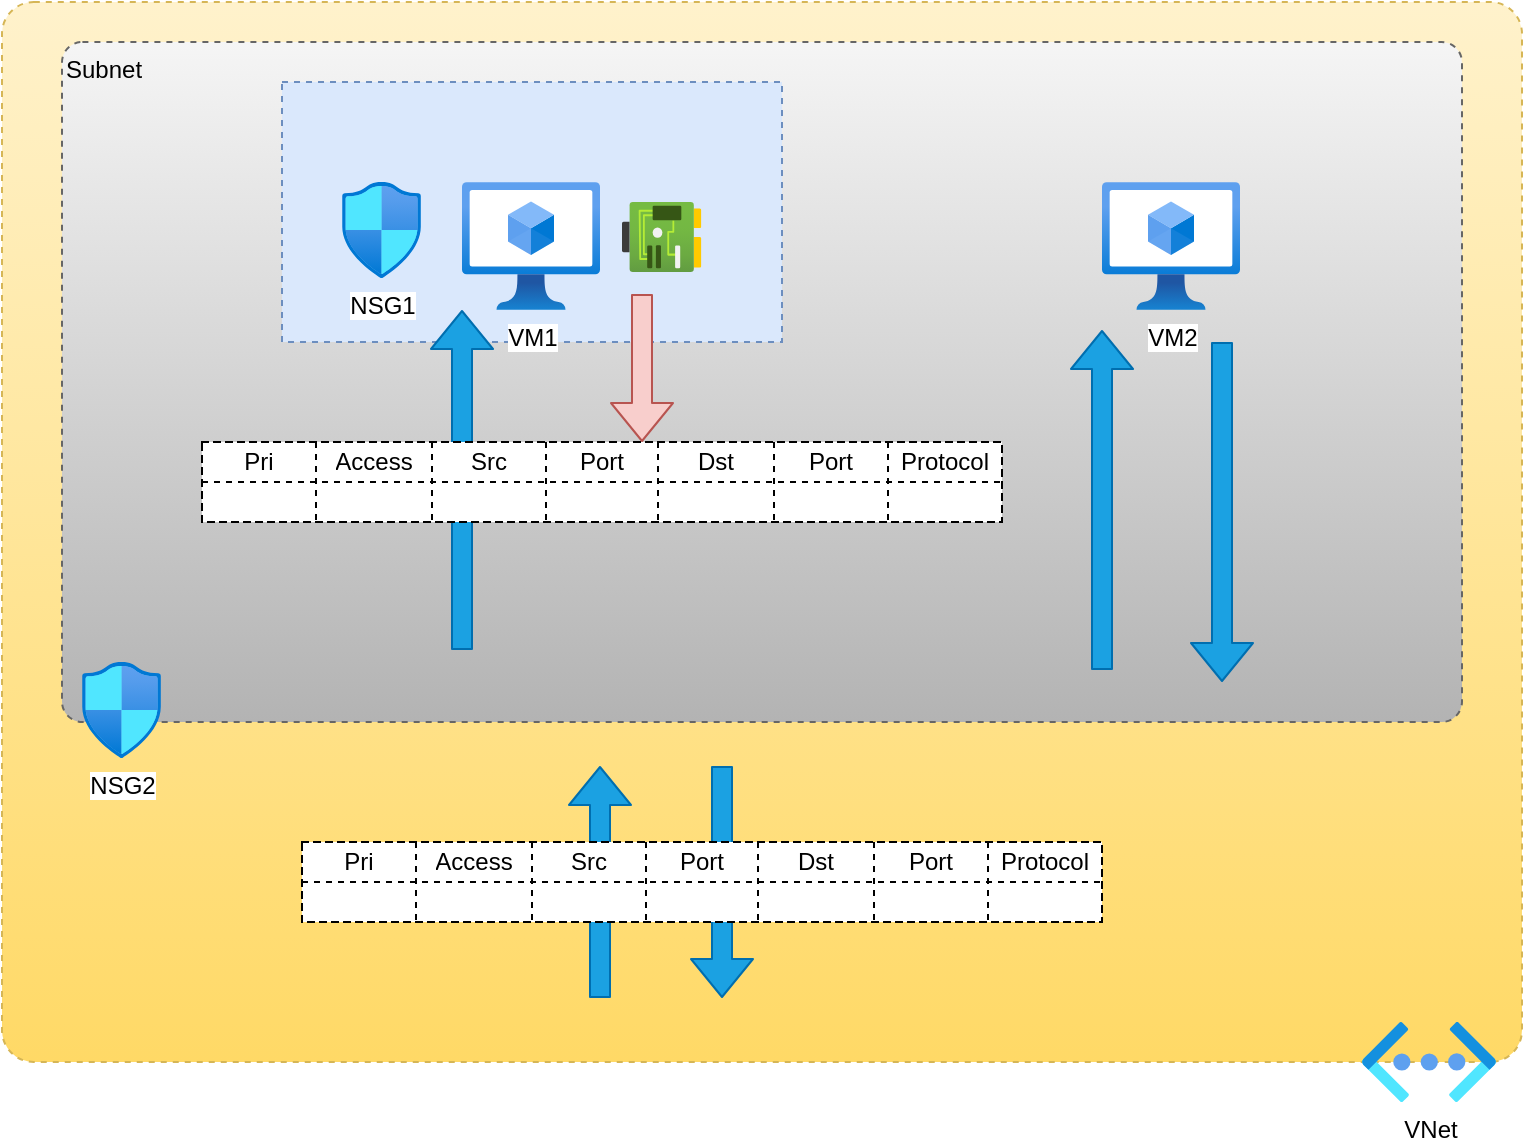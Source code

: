 <mxfile version="13.9.9" type="device" pages="2"><diagram name="NSG" id="197159a0-c6a4-9194-75a8-e4174976684c"><mxGraphModel dx="946" dy="617" grid="1" gridSize="10" guides="1" tooltips="1" connect="1" arrows="1" fold="1" page="1" pageScale="1.5" pageWidth="1169" pageHeight="826" background="none" math="0" shadow="0"><root><mxCell id="0" style=";html=1;"/><mxCell id="1" style=";html=1;" parent="0"/><mxCell id="AC4qkp1169CEtrRbJCQy-2" value="" style="rounded=1;whiteSpace=wrap;html=1;arcSize=3;dashed=1;strokeWidth=1;perimeterSpacing=0;gradientColor=#ffd966;fillColor=#fff2cc;strokeColor=#d6b656;" vertex="1" parent="1"><mxGeometry x="60" y="40" width="760" height="530" as="geometry"/></mxCell><mxCell id="AC4qkp1169CEtrRbJCQy-5" value="Subnet" style="rounded=1;whiteSpace=wrap;html=1;arcSize=3;dashed=1;strokeWidth=1;perimeterSpacing=0;align=left;verticalAlign=top;fillColor=#f5f5f5;strokeColor=#666666;gradientColor=#b3b3b3;" vertex="1" parent="1"><mxGeometry x="90" y="60" width="700" height="340" as="geometry"/></mxCell><mxCell id="AC4qkp1169CEtrRbJCQy-58" value="" style="rounded=0;whiteSpace=wrap;html=1;dashed=1;strokeWidth=1;fillColor=#dae8fc;strokeColor=#6c8ebf;" vertex="1" parent="1"><mxGeometry x="200" y="80" width="250" height="130" as="geometry"/></mxCell><mxCell id="AC4qkp1169CEtrRbJCQy-56" value="" style="shape=flexArrow;endArrow=classic;html=1;fillColor=#1ba1e2;strokeColor=#006EAF;" edge="1" parent="1"><mxGeometry width="50" height="50" relative="1" as="geometry"><mxPoint x="359" y="538" as="sourcePoint"/><mxPoint x="359" y="422" as="targetPoint"/></mxGeometry></mxCell><mxCell id="AC4qkp1169CEtrRbJCQy-3" value="VNet" style="aspect=fixed;html=1;points=[];align=center;image;fontSize=12;image=img/lib/azure2/networking/Virtual_Networks_Classic.svg;dashed=1;strokeWidth=1;" vertex="1" parent="1"><mxGeometry x="740" y="550" width="67" height="40" as="geometry"/></mxCell><mxCell id="AC4qkp1169CEtrRbJCQy-4" value="NSG2" style="aspect=fixed;html=1;points=[];align=center;image;fontSize=12;image=img/lib/azure2/networking/Network_Security_Groups.svg;dashed=1;strokeWidth=1;" vertex="1" parent="1"><mxGeometry x="100" y="370" width="39.53" height="48" as="geometry"/></mxCell><mxCell id="AC4qkp1169CEtrRbJCQy-6" value="VM2" style="aspect=fixed;html=1;points=[];align=center;image;fontSize=12;image=img/lib/azure2/compute/Virtual_Machines_Classic.svg;dashed=1;strokeWidth=1;" vertex="1" parent="1"><mxGeometry x="610" y="130" width="69" height="64" as="geometry"/></mxCell><mxCell id="AC4qkp1169CEtrRbJCQy-35" value="" style="shape=flexArrow;endArrow=classic;html=1;fillColor=#1ba1e2;strokeColor=#006EAF;" edge="1" parent="1"><mxGeometry width="50" height="50" relative="1" as="geometry"><mxPoint x="290" y="364" as="sourcePoint"/><mxPoint x="290" y="194" as="targetPoint"/></mxGeometry></mxCell><mxCell id="AC4qkp1169CEtrRbJCQy-10" value="" style="shape=table;html=1;whiteSpace=wrap;startSize=0;container=1;collapsible=0;childLayout=tableLayout;dashed=1;strokeWidth=1;" vertex="1" parent="1"><mxGeometry x="160" y="260" width="400" height="40" as="geometry"/></mxCell><mxCell id="AC4qkp1169CEtrRbJCQy-15" value="" style="shape=partialRectangle;html=1;whiteSpace=wrap;collapsible=0;dropTarget=0;pointerEvents=0;fillColor=none;top=0;left=0;bottom=0;right=0;points=[[0,0.5],[1,0.5]];portConstraint=eastwest;" vertex="1" parent="AC4qkp1169CEtrRbJCQy-10"><mxGeometry width="400" height="20" as="geometry"/></mxCell><mxCell id="AC4qkp1169CEtrRbJCQy-16" value="Pri" style="shape=partialRectangle;html=1;whiteSpace=wrap;connectable=0;fillColor=none;top=0;left=0;bottom=0;right=0;overflow=hidden;" vertex="1" parent="AC4qkp1169CEtrRbJCQy-15"><mxGeometry width="57" height="20" as="geometry"/></mxCell><mxCell id="AC4qkp1169CEtrRbJCQy-17" value="Access" style="shape=partialRectangle;html=1;whiteSpace=wrap;connectable=0;fillColor=none;top=0;left=0;bottom=0;right=0;overflow=hidden;" vertex="1" parent="AC4qkp1169CEtrRbJCQy-15"><mxGeometry x="57" width="58" height="20" as="geometry"/></mxCell><mxCell id="AC4qkp1169CEtrRbJCQy-18" value="Src" style="shape=partialRectangle;html=1;whiteSpace=wrap;connectable=0;fillColor=none;top=0;left=0;bottom=0;right=0;overflow=hidden;" vertex="1" parent="AC4qkp1169CEtrRbJCQy-15"><mxGeometry x="115" width="57" height="20" as="geometry"/></mxCell><mxCell id="AC4qkp1169CEtrRbJCQy-24" value="Port" style="shape=partialRectangle;html=1;whiteSpace=wrap;connectable=0;fillColor=none;top=0;left=0;bottom=0;right=0;overflow=hidden;" vertex="1" parent="AC4qkp1169CEtrRbJCQy-15"><mxGeometry x="172" width="56" height="20" as="geometry"/></mxCell><mxCell id="AC4qkp1169CEtrRbJCQy-27" value="Dst" style="shape=partialRectangle;html=1;whiteSpace=wrap;connectable=0;fillColor=none;top=0;left=0;bottom=0;right=0;overflow=hidden;" vertex="1" parent="AC4qkp1169CEtrRbJCQy-15"><mxGeometry x="228" width="58" height="20" as="geometry"/></mxCell><mxCell id="AC4qkp1169CEtrRbJCQy-30" value="Port" style="shape=partialRectangle;html=1;whiteSpace=wrap;connectable=0;fillColor=none;top=0;left=0;bottom=0;right=0;overflow=hidden;" vertex="1" parent="AC4qkp1169CEtrRbJCQy-15"><mxGeometry x="286" width="57" height="20" as="geometry"/></mxCell><mxCell id="AC4qkp1169CEtrRbJCQy-32" value="Protocol" style="shape=partialRectangle;html=1;whiteSpace=wrap;connectable=0;fillColor=none;top=0;left=0;bottom=0;right=0;overflow=hidden;" vertex="1" parent="AC4qkp1169CEtrRbJCQy-15"><mxGeometry x="343" width="57" height="20" as="geometry"/></mxCell><mxCell id="AC4qkp1169CEtrRbJCQy-19" value="" style="shape=partialRectangle;html=1;whiteSpace=wrap;collapsible=0;dropTarget=0;pointerEvents=0;fillColor=none;top=0;left=0;bottom=0;right=0;points=[[0,0.5],[1,0.5]];portConstraint=eastwest;" vertex="1" parent="AC4qkp1169CEtrRbJCQy-10"><mxGeometry y="20" width="400" height="20" as="geometry"/></mxCell><mxCell id="AC4qkp1169CEtrRbJCQy-20" value="" style="shape=partialRectangle;html=1;whiteSpace=wrap;connectable=0;fillColor=none;top=0;left=0;bottom=0;right=0;overflow=hidden;" vertex="1" parent="AC4qkp1169CEtrRbJCQy-19"><mxGeometry width="57" height="20" as="geometry"/></mxCell><mxCell id="AC4qkp1169CEtrRbJCQy-21" value="" style="shape=partialRectangle;html=1;whiteSpace=wrap;connectable=0;fillColor=none;top=0;left=0;bottom=0;right=0;overflow=hidden;" vertex="1" parent="AC4qkp1169CEtrRbJCQy-19"><mxGeometry x="57" width="58" height="20" as="geometry"/></mxCell><mxCell id="AC4qkp1169CEtrRbJCQy-22" value="" style="shape=partialRectangle;html=1;whiteSpace=wrap;connectable=0;fillColor=none;top=0;left=0;bottom=0;right=0;overflow=hidden;" vertex="1" parent="AC4qkp1169CEtrRbJCQy-19"><mxGeometry x="115" width="57" height="20" as="geometry"/></mxCell><mxCell id="AC4qkp1169CEtrRbJCQy-25" style="shape=partialRectangle;html=1;whiteSpace=wrap;connectable=0;fillColor=none;top=0;left=0;bottom=0;right=0;overflow=hidden;" vertex="1" parent="AC4qkp1169CEtrRbJCQy-19"><mxGeometry x="172" width="56" height="20" as="geometry"/></mxCell><mxCell id="AC4qkp1169CEtrRbJCQy-28" style="shape=partialRectangle;html=1;whiteSpace=wrap;connectable=0;fillColor=none;top=0;left=0;bottom=0;right=0;overflow=hidden;" vertex="1" parent="AC4qkp1169CEtrRbJCQy-19"><mxGeometry x="228" width="58" height="20" as="geometry"/></mxCell><mxCell id="AC4qkp1169CEtrRbJCQy-31" style="shape=partialRectangle;html=1;whiteSpace=wrap;connectable=0;fillColor=none;top=0;left=0;bottom=0;right=0;overflow=hidden;" vertex="1" parent="AC4qkp1169CEtrRbJCQy-19"><mxGeometry x="286" width="57" height="20" as="geometry"/></mxCell><mxCell id="AC4qkp1169CEtrRbJCQy-33" style="shape=partialRectangle;html=1;whiteSpace=wrap;connectable=0;fillColor=none;top=0;left=0;bottom=0;right=0;overflow=hidden;" vertex="1" parent="AC4qkp1169CEtrRbJCQy-19"><mxGeometry x="343" width="57" height="20" as="geometry"/></mxCell><mxCell id="AC4qkp1169CEtrRbJCQy-37" value="" style="shape=flexArrow;endArrow=classic;html=1;fillColor=#1ba1e2;strokeColor=#006EAF;" edge="1" parent="1"><mxGeometry width="50" height="50" relative="1" as="geometry"><mxPoint x="610" y="374" as="sourcePoint"/><mxPoint x="610" y="204" as="targetPoint"/></mxGeometry></mxCell><mxCell id="AC4qkp1169CEtrRbJCQy-38" value="" style="shape=flexArrow;endArrow=classic;html=1;fillColor=#1ba1e2;strokeColor=#006EAF;" edge="1" parent="1"><mxGeometry width="50" height="50" relative="1" as="geometry"><mxPoint x="670" y="210" as="sourcePoint"/><mxPoint x="670" y="380" as="targetPoint"/></mxGeometry></mxCell><mxCell id="AC4qkp1169CEtrRbJCQy-57" value="" style="shape=flexArrow;endArrow=classic;html=1;fillColor=#1ba1e2;strokeColor=#006EAF;" edge="1" parent="1"><mxGeometry width="50" height="50" relative="1" as="geometry"><mxPoint x="420" y="422" as="sourcePoint"/><mxPoint x="420" y="538" as="targetPoint"/></mxGeometry></mxCell><mxCell id="AC4qkp1169CEtrRbJCQy-39" value="" style="shape=table;html=1;whiteSpace=wrap;startSize=0;container=1;collapsible=0;childLayout=tableLayout;dashed=1;strokeWidth=1;" vertex="1" parent="1"><mxGeometry x="210" y="460" width="400" height="40" as="geometry"/></mxCell><mxCell id="AC4qkp1169CEtrRbJCQy-40" value="" style="shape=partialRectangle;html=1;whiteSpace=wrap;collapsible=0;dropTarget=0;pointerEvents=0;fillColor=none;top=0;left=0;bottom=0;right=0;points=[[0,0.5],[1,0.5]];portConstraint=eastwest;" vertex="1" parent="AC4qkp1169CEtrRbJCQy-39"><mxGeometry width="400" height="20" as="geometry"/></mxCell><mxCell id="AC4qkp1169CEtrRbJCQy-41" value="Pri" style="shape=partialRectangle;html=1;whiteSpace=wrap;connectable=0;fillColor=none;top=0;left=0;bottom=0;right=0;overflow=hidden;" vertex="1" parent="AC4qkp1169CEtrRbJCQy-40"><mxGeometry width="57" height="20" as="geometry"/></mxCell><mxCell id="AC4qkp1169CEtrRbJCQy-42" value="Access" style="shape=partialRectangle;html=1;whiteSpace=wrap;connectable=0;fillColor=none;top=0;left=0;bottom=0;right=0;overflow=hidden;" vertex="1" parent="AC4qkp1169CEtrRbJCQy-40"><mxGeometry x="57" width="58" height="20" as="geometry"/></mxCell><mxCell id="AC4qkp1169CEtrRbJCQy-43" value="Src" style="shape=partialRectangle;html=1;whiteSpace=wrap;connectable=0;fillColor=none;top=0;left=0;bottom=0;right=0;overflow=hidden;" vertex="1" parent="AC4qkp1169CEtrRbJCQy-40"><mxGeometry x="115" width="57" height="20" as="geometry"/></mxCell><mxCell id="AC4qkp1169CEtrRbJCQy-44" value="Port" style="shape=partialRectangle;html=1;whiteSpace=wrap;connectable=0;fillColor=none;top=0;left=0;bottom=0;right=0;overflow=hidden;" vertex="1" parent="AC4qkp1169CEtrRbJCQy-40"><mxGeometry x="172" width="56" height="20" as="geometry"/></mxCell><mxCell id="AC4qkp1169CEtrRbJCQy-45" value="Dst" style="shape=partialRectangle;html=1;whiteSpace=wrap;connectable=0;fillColor=none;top=0;left=0;bottom=0;right=0;overflow=hidden;" vertex="1" parent="AC4qkp1169CEtrRbJCQy-40"><mxGeometry x="228" width="58" height="20" as="geometry"/></mxCell><mxCell id="AC4qkp1169CEtrRbJCQy-46" value="Port" style="shape=partialRectangle;html=1;whiteSpace=wrap;connectable=0;fillColor=none;top=0;left=0;bottom=0;right=0;overflow=hidden;" vertex="1" parent="AC4qkp1169CEtrRbJCQy-40"><mxGeometry x="286" width="57" height="20" as="geometry"/></mxCell><mxCell id="AC4qkp1169CEtrRbJCQy-47" value="Protocol" style="shape=partialRectangle;html=1;whiteSpace=wrap;connectable=0;fillColor=none;top=0;left=0;bottom=0;right=0;overflow=hidden;" vertex="1" parent="AC4qkp1169CEtrRbJCQy-40"><mxGeometry x="343" width="57" height="20" as="geometry"/></mxCell><mxCell id="AC4qkp1169CEtrRbJCQy-48" value="" style="shape=partialRectangle;html=1;whiteSpace=wrap;collapsible=0;dropTarget=0;pointerEvents=0;fillColor=none;top=0;left=0;bottom=0;right=0;points=[[0,0.5],[1,0.5]];portConstraint=eastwest;" vertex="1" parent="AC4qkp1169CEtrRbJCQy-39"><mxGeometry y="20" width="400" height="20" as="geometry"/></mxCell><mxCell id="AC4qkp1169CEtrRbJCQy-49" value="" style="shape=partialRectangle;html=1;whiteSpace=wrap;connectable=0;fillColor=none;top=0;left=0;bottom=0;right=0;overflow=hidden;" vertex="1" parent="AC4qkp1169CEtrRbJCQy-48"><mxGeometry width="57" height="20" as="geometry"/></mxCell><mxCell id="AC4qkp1169CEtrRbJCQy-50" value="" style="shape=partialRectangle;html=1;whiteSpace=wrap;connectable=0;fillColor=none;top=0;left=0;bottom=0;right=0;overflow=hidden;" vertex="1" parent="AC4qkp1169CEtrRbJCQy-48"><mxGeometry x="57" width="58" height="20" as="geometry"/></mxCell><mxCell id="AC4qkp1169CEtrRbJCQy-51" value="" style="shape=partialRectangle;html=1;whiteSpace=wrap;connectable=0;fillColor=none;top=0;left=0;bottom=0;right=0;overflow=hidden;" vertex="1" parent="AC4qkp1169CEtrRbJCQy-48"><mxGeometry x="115" width="57" height="20" as="geometry"/></mxCell><mxCell id="AC4qkp1169CEtrRbJCQy-52" style="shape=partialRectangle;html=1;whiteSpace=wrap;connectable=0;fillColor=none;top=0;left=0;bottom=0;right=0;overflow=hidden;" vertex="1" parent="AC4qkp1169CEtrRbJCQy-48"><mxGeometry x="172" width="56" height="20" as="geometry"/></mxCell><mxCell id="AC4qkp1169CEtrRbJCQy-53" style="shape=partialRectangle;html=1;whiteSpace=wrap;connectable=0;fillColor=none;top=0;left=0;bottom=0;right=0;overflow=hidden;" vertex="1" parent="AC4qkp1169CEtrRbJCQy-48"><mxGeometry x="228" width="58" height="20" as="geometry"/></mxCell><mxCell id="AC4qkp1169CEtrRbJCQy-54" style="shape=partialRectangle;html=1;whiteSpace=wrap;connectable=0;fillColor=none;top=0;left=0;bottom=0;right=0;overflow=hidden;" vertex="1" parent="AC4qkp1169CEtrRbJCQy-48"><mxGeometry x="286" width="57" height="20" as="geometry"/></mxCell><mxCell id="AC4qkp1169CEtrRbJCQy-55" style="shape=partialRectangle;html=1;whiteSpace=wrap;connectable=0;fillColor=none;top=0;left=0;bottom=0;right=0;overflow=hidden;" vertex="1" parent="AC4qkp1169CEtrRbJCQy-48"><mxGeometry x="343" width="57" height="20" as="geometry"/></mxCell><mxCell id="AC4qkp1169CEtrRbJCQy-7" value="VM1" style="aspect=fixed;html=1;points=[];align=center;image;fontSize=12;image=img/lib/azure2/compute/Virtual_Machines_Classic.svg;dashed=1;strokeWidth=1;" vertex="1" parent="1"><mxGeometry x="290" y="130" width="69" height="64" as="geometry"/></mxCell><mxCell id="AC4qkp1169CEtrRbJCQy-8" value="" style="aspect=fixed;html=1;points=[];align=center;image;fontSize=12;image=img/lib/azure2/networking/Network_Interfaces.svg;dashed=1;strokeWidth=1;" vertex="1" parent="1"><mxGeometry x="370" y="140" width="39.67" height="35" as="geometry"/></mxCell><mxCell id="AC4qkp1169CEtrRbJCQy-9" value="NSG1" style="aspect=fixed;html=1;points=[];align=center;image;fontSize=12;image=img/lib/azure2/networking/Network_Security_Groups.svg;dashed=1;strokeWidth=1;" vertex="1" parent="1"><mxGeometry x="230" y="130" width="39.53" height="48" as="geometry"/></mxCell><mxCell id="AC4qkp1169CEtrRbJCQy-36" value="" style="shape=flexArrow;endArrow=classic;html=1;fillColor=#f8cecc;strokeColor=#b85450;" edge="1" parent="1"><mxGeometry width="50" height="50" relative="1" as="geometry"><mxPoint x="380" y="186" as="sourcePoint"/><mxPoint x="380" y="260" as="targetPoint"/></mxGeometry></mxCell></root></mxGraphModel></diagram><diagram id="LO00uEMgMsTaUFEpwBmI" name="App Sec Group"><mxGraphModel dx="946" dy="617" grid="1" gridSize="10" guides="1" tooltips="1" connect="1" arrows="1" fold="1" page="1" pageScale="1" pageWidth="1100" pageHeight="850" math="0" shadow="0"><root><mxCell id="v98mnU8KeS8E4HDKRs8e-0"/><mxCell id="v98mnU8KeS8E4HDKRs8e-1" parent="v98mnU8KeS8E4HDKRs8e-0"/><mxCell id="dAuvjlosxvqmcIk5DnMX-0" value="" style="rounded=1;whiteSpace=wrap;html=1;arcSize=3;dashed=1;strokeWidth=1;perimeterSpacing=0;gradientColor=#ffd966;fillColor=#fff2cc;strokeColor=#d6b656;" vertex="1" parent="v98mnU8KeS8E4HDKRs8e-1"><mxGeometry x="60" y="90" width="630" height="400" as="geometry"/></mxCell><mxCell id="dAuvjlosxvqmcIk5DnMX-1" value="ERP-SERVERS-NSG" style="rounded=1;whiteSpace=wrap;html=1;arcSize=3;dashed=1;strokeWidth=1;perimeterSpacing=0;align=center;verticalAlign=bottom;fillColor=#f5f5f5;strokeColor=#666666;gradientColor=#b3b3b3;" vertex="1" parent="v98mnU8KeS8E4HDKRs8e-1"><mxGeometry x="90" y="120" width="400" height="170" as="geometry"/></mxCell><mxCell id="dAuvjlosxvqmcIk5DnMX-2" value="VNet" style="aspect=fixed;html=1;points=[];align=center;image;fontSize=12;image=img/lib/azure2/networking/Virtual_Networks_Classic.svg;dashed=1;strokeWidth=1;" vertex="1" parent="v98mnU8KeS8E4HDKRs8e-1"><mxGeometry x="610" y="470" width="67" height="40" as="geometry"/></mxCell><mxCell id="dAuvjlosxvqmcIk5DnMX-3" value="ERP-SERVERS-NSG" style="rounded=1;whiteSpace=wrap;html=1;arcSize=3;dashed=1;strokeWidth=1;perimeterSpacing=0;align=center;verticalAlign=bottom;fillColor=#f5f5f5;strokeColor=#666666;gradientColor=#b3b3b3;" vertex="1" parent="v98mnU8KeS8E4HDKRs8e-1"><mxGeometry x="90" y="310" width="400" height="150" as="geometry"/></mxCell><mxCell id="dAuvjlosxvqmcIk5DnMX-4" value="" style="aspect=fixed;html=1;points=[];align=center;image;fontSize=12;image=img/lib/azure2/security/Conditional_Access.svg;dashed=1;strokeWidth=1;" vertex="1" parent="v98mnU8KeS8E4HDKRs8e-1"><mxGeometry x="510" y="181.28" width="56.0" height="68" as="geometry"/></mxCell><mxCell id="dAuvjlosxvqmcIk5DnMX-5" value="" style="aspect=fixed;html=1;points=[];align=center;image;fontSize=12;image=img/lib/azure2/security/Conditional_Access.svg;dashed=1;strokeWidth=1;" vertex="1" parent="v98mnU8KeS8E4HDKRs8e-1"><mxGeometry x="510" y="330" width="56.0" height="68" as="geometry"/></mxCell><mxCell id="dAuvjlosxvqmcIk5DnMX-6" value="&lt;b&gt;WEB-SRV-ASG&lt;/b&gt;&lt;br&gt;Assignments:&lt;br&gt;Web srv 1 vNIC&lt;br&gt;Web srv 2 vNIC&lt;br&gt;Web srv 3 vNIC" style="text;html=1;strokeColor=none;fillColor=none;align=center;verticalAlign=middle;whiteSpace=wrap;rounded=0;dashed=1;" vertex="1" parent="v98mnU8KeS8E4HDKRs8e-1"><mxGeometry x="550" y="179.28" width="140" height="70" as="geometry"/></mxCell><mxCell id="dAuvjlosxvqmcIk5DnMX-7" value="" style="aspect=fixed;html=1;points=[];align=center;image;fontSize=12;image=img/lib/azure2/databases/SQL_Database.svg;dashed=1;strokeWidth=1;" vertex="1" parent="v98mnU8KeS8E4HDKRs8e-1"><mxGeometry x="200" y="360" width="48" height="64" as="geometry"/></mxCell><mxCell id="dAuvjlosxvqmcIk5DnMX-8" value="" style="aspect=fixed;html=1;points=[];align=center;image;fontSize=12;image=img/lib/azure2/databases/SQL_Database.svg;dashed=1;strokeWidth=1;" vertex="1" parent="v98mnU8KeS8E4HDKRs8e-1"><mxGeometry x="340" y="360" width="48" height="64" as="geometry"/></mxCell><mxCell id="dAuvjlosxvqmcIk5DnMX-9" value="" style="aspect=fixed;html=1;points=[];align=center;image;fontSize=12;image=img/lib/azure2/security/Conditional_Access.svg;dashed=1;strokeWidth=1;" vertex="1" parent="v98mnU8KeS8E4HDKRs8e-1"><mxGeometry x="260" y="400" width="24.71" height="30" as="geometry"/></mxCell><mxCell id="dAuvjlosxvqmcIk5DnMX-10" value="" style="aspect=fixed;html=1;points=[];align=center;image;fontSize=12;image=img/lib/azure2/security/Conditional_Access.svg;dashed=1;strokeWidth=1;" vertex="1" parent="v98mnU8KeS8E4HDKRs8e-1"><mxGeometry x="400" y="400" width="24.71" height="30" as="geometry"/></mxCell><mxCell id="dAuvjlosxvqmcIk5DnMX-11" value="" style="aspect=fixed;html=1;points=[];align=center;image;fontSize=12;image=img/lib/azure2/compute/Virtual_Machines_Classic.svg;dashed=1;strokeWidth=1;" vertex="1" parent="v98mnU8KeS8E4HDKRs8e-1"><mxGeometry x="120" y="189.28" width="59" height="54.72" as="geometry"/></mxCell><mxCell id="dAuvjlosxvqmcIk5DnMX-12" value="" style="aspect=fixed;html=1;points=[];align=center;image;fontSize=12;image=img/lib/azure2/security/Conditional_Access.svg;dashed=1;strokeWidth=1;" vertex="1" parent="v98mnU8KeS8E4HDKRs8e-1"><mxGeometry x="190" y="220" width="24.71" height="30" as="geometry"/></mxCell><mxCell id="dAuvjlosxvqmcIk5DnMX-13" value="" style="aspect=fixed;html=1;points=[];align=center;image;fontSize=12;image=img/lib/azure2/networking/Network_Interfaces.svg;dashed=1;strokeWidth=1;" vertex="1" parent="v98mnU8KeS8E4HDKRs8e-1"><mxGeometry x="190" y="190" width="22.67" height="20" as="geometry"/></mxCell><mxCell id="dAuvjlosxvqmcIk5DnMX-14" value="&lt;b&gt;Web Server 1&lt;/b&gt;" style="text;html=1;strokeColor=none;fillColor=none;align=center;verticalAlign=middle;whiteSpace=wrap;rounded=0;dashed=1;" vertex="1" parent="v98mnU8KeS8E4HDKRs8e-1"><mxGeometry x="120.0" y="160" width="90.23" height="19.28" as="geometry"/></mxCell><mxCell id="dAuvjlosxvqmcIk5DnMX-15" value="" style="aspect=fixed;html=1;points=[];align=center;image;fontSize=12;image=img/lib/azure2/compute/Virtual_Machines_Classic.svg;dashed=1;strokeWidth=1;" vertex="1" parent="v98mnU8KeS8E4HDKRs8e-1"><mxGeometry x="245.29" y="189.28" width="59" height="54.72" as="geometry"/></mxCell><mxCell id="dAuvjlosxvqmcIk5DnMX-16" value="" style="aspect=fixed;html=1;points=[];align=center;image;fontSize=12;image=img/lib/azure2/security/Conditional_Access.svg;dashed=1;strokeWidth=1;" vertex="1" parent="v98mnU8KeS8E4HDKRs8e-1"><mxGeometry x="315.29" y="220" width="24.71" height="30" as="geometry"/></mxCell><mxCell id="dAuvjlosxvqmcIk5DnMX-17" value="" style="aspect=fixed;html=1;points=[];align=center;image;fontSize=12;image=img/lib/azure2/networking/Network_Interfaces.svg;dashed=1;strokeWidth=1;" vertex="1" parent="v98mnU8KeS8E4HDKRs8e-1"><mxGeometry x="315.29" y="190" width="22.67" height="20" as="geometry"/></mxCell><mxCell id="dAuvjlosxvqmcIk5DnMX-18" value="&lt;b&gt;Web Server 2&lt;/b&gt;" style="text;html=1;strokeColor=none;fillColor=none;align=center;verticalAlign=middle;whiteSpace=wrap;rounded=0;dashed=1;" vertex="1" parent="v98mnU8KeS8E4HDKRs8e-1"><mxGeometry x="245.29" y="160" width="90.23" height="19.28" as="geometry"/></mxCell><mxCell id="dAuvjlosxvqmcIk5DnMX-19" value="" style="aspect=fixed;html=1;points=[];align=center;image;fontSize=12;image=img/lib/azure2/compute/Virtual_Machines_Classic.svg;dashed=1;strokeWidth=1;" vertex="1" parent="v98mnU8KeS8E4HDKRs8e-1"><mxGeometry x="372.41" y="189.28" width="59" height="54.72" as="geometry"/></mxCell><mxCell id="dAuvjlosxvqmcIk5DnMX-20" value="" style="aspect=fixed;html=1;points=[];align=center;image;fontSize=12;image=img/lib/azure2/security/Conditional_Access.svg;dashed=1;strokeWidth=1;" vertex="1" parent="v98mnU8KeS8E4HDKRs8e-1"><mxGeometry x="442.41" y="220" width="24.71" height="30" as="geometry"/></mxCell><mxCell id="dAuvjlosxvqmcIk5DnMX-21" value="" style="aspect=fixed;html=1;points=[];align=center;image;fontSize=12;image=img/lib/azure2/networking/Network_Interfaces.svg;dashed=1;strokeWidth=1;" vertex="1" parent="v98mnU8KeS8E4HDKRs8e-1"><mxGeometry x="442.41" y="190" width="22.67" height="20" as="geometry"/></mxCell><mxCell id="dAuvjlosxvqmcIk5DnMX-22" value="&lt;b&gt;Web Server 3&lt;/b&gt;" style="text;html=1;strokeColor=none;fillColor=none;align=center;verticalAlign=middle;whiteSpace=wrap;rounded=0;dashed=1;" vertex="1" parent="v98mnU8KeS8E4HDKRs8e-1"><mxGeometry x="372.41" y="160" width="90.23" height="19.28" as="geometry"/></mxCell><mxCell id="dAuvjlosxvqmcIk5DnMX-23" value="&lt;b&gt;SQL Server 1&lt;/b&gt;" style="text;html=1;strokeColor=none;fillColor=none;align=center;verticalAlign=middle;whiteSpace=wrap;rounded=0;dashed=1;" vertex="1" parent="v98mnU8KeS8E4HDKRs8e-1"><mxGeometry x="179" y="330" width="90.23" height="19.28" as="geometry"/></mxCell><mxCell id="dAuvjlosxvqmcIk5DnMX-24" value="&lt;b&gt;SQL Server 2&lt;/b&gt;" style="text;html=1;strokeColor=none;fillColor=none;align=center;verticalAlign=middle;whiteSpace=wrap;rounded=0;dashed=1;" vertex="1" parent="v98mnU8KeS8E4HDKRs8e-1"><mxGeometry x="341.18" y="330" width="90.23" height="19.28" as="geometry"/></mxCell><mxCell id="dAuvjlosxvqmcIk5DnMX-25" value="" style="aspect=fixed;html=1;points=[];align=center;image;fontSize=12;image=img/lib/azure2/networking/Network_Interfaces.svg;dashed=1;strokeWidth=1;" vertex="1" parent="v98mnU8KeS8E4HDKRs8e-1"><mxGeometry x="263.45" y="360" width="22.67" height="20" as="geometry"/></mxCell><mxCell id="dAuvjlosxvqmcIk5DnMX-26" value="" style="aspect=fixed;html=1;points=[];align=center;image;fontSize=12;image=img/lib/azure2/networking/Network_Interfaces.svg;dashed=1;strokeWidth=1;" vertex="1" parent="v98mnU8KeS8E4HDKRs8e-1"><mxGeometry x="402" y="360" width="22.67" height="20" as="geometry"/></mxCell><mxCell id="dAuvjlosxvqmcIk5DnMX-27" value="&lt;b&gt;SQL-SRV-ASG&lt;/b&gt;&lt;br&gt;Assignments:&lt;br&gt;SQL srv 1 vNIC&lt;br&gt;SQL srv 2 vNIC&lt;br&gt;" style="text;html=1;strokeColor=none;fillColor=none;align=center;verticalAlign=middle;whiteSpace=wrap;rounded=0;dashed=1;" vertex="1" parent="v98mnU8KeS8E4HDKRs8e-1"><mxGeometry x="550" y="328" width="140" height="70" as="geometry"/></mxCell><mxCell id="dAuvjlosxvqmcIk5DnMX-29" value="NSG" style="aspect=fixed;html=1;points=[];align=center;image;fontSize=12;image=img/lib/azure2/networking/Network_Security_Groups.svg;dashed=1;strokeWidth=1;" vertex="1" parent="v98mnU8KeS8E4HDKRs8e-1"><mxGeometry x="710" y="180.28" width="56.0" height="68" as="geometry"/></mxCell><mxCell id="dAuvjlosxvqmcIk5DnMX-30" value="&lt;b&gt;ERP-SERVERS-NSG&lt;br&gt;HTTP rule:&lt;br&gt;Any&lt;br&gt;Destination: WEB-SVR-ASG&lt;br&gt;Ports: 80, 8080&lt;br&gt;Protocol: Any&lt;br&gt;Allow&lt;br&gt;&lt;br&gt;SQL rule:&lt;br&gt;Source: WEB-SRV-ASG&lt;br&gt;Destination: SQL-SVr-ASG&lt;br&gt;Ports: 1433&lt;br&gt;Protocol: Any&lt;br&gt;Allow&lt;br&gt;&lt;/b&gt;" style="text;html=1;strokeColor=none;fillColor=none;align=left;verticalAlign=top;whiteSpace=wrap;rounded=0;dashed=1;" vertex="1" parent="v98mnU8KeS8E4HDKRs8e-1"><mxGeometry x="770" y="170" width="180" height="270" as="geometry"/></mxCell></root></mxGraphModel></diagram></mxfile>